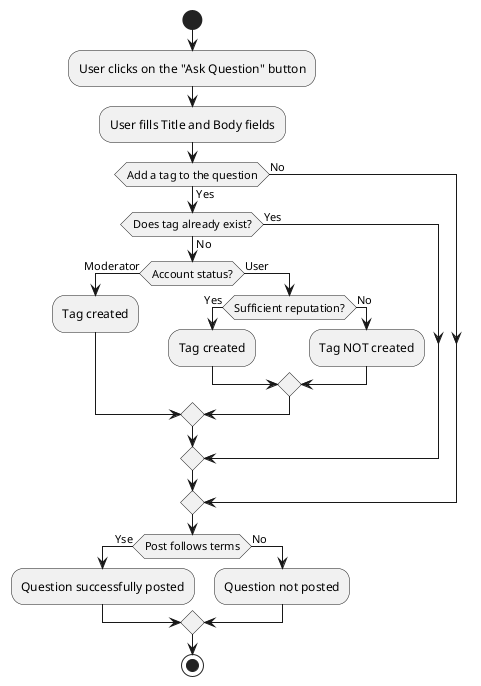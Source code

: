 @startuml
start

:User clicks on the "Ask Question" button;
:User fills Title and Body fields;

if (Add a tag to the question) then (Yes)
    if (Does tag already exist?) then (No)
        if (Account status?) then (Moderator)
        :Tag created;
        else (User)
            if (Sufficient reputation?) then (Yes)
                :Tag created;
            else (No)
                :Tag NOT created;
            endif
        endif
    else (Yes)
    endif
else (No)
endif

if (Post follows terms) then (Yse)
    :Question successfully posted;
else (No)
    :Question not posted;
endif

stop

@enduml

